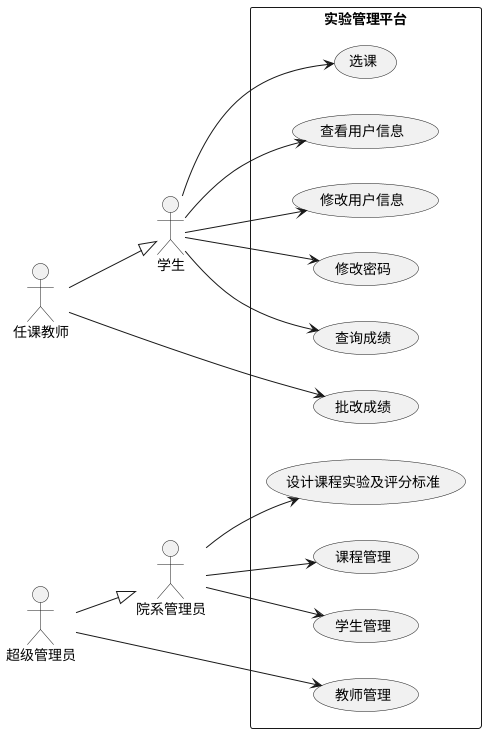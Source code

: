 @startuml 用例图
left to right direction
:学生: as student
:任课教师: as teacher
:院系管理员: as admin
:超级管理员: as root
rectangle 实验管理平台{
    (选课) as singCourse
    (查看用户信息) as showUser
    (修改用户信息) as updateUser
    (修改密码) as updatePwd
    (查询成绩) as queryGrade

    (批改成绩) as setGrade
    (设计课程实验及评分标准) as setCourse
    (课程管理) as courseMange
    (学生管理) as studentMange
    (教师管理) as teacherMange
}
student --> singCourse
student --> showUser
student --> updateUser
student --> updatePwd
student --> queryGrade

teacher --> setGrade

admin --> setCourse
admin --> courseMange
admin --> studentMange

root --> teacherMange

teacher --|> student
root --|> admin
@enduml